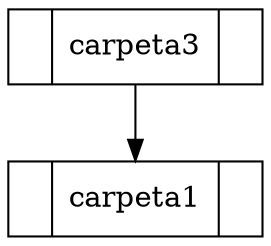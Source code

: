 
digraph G{
 node [shape=record] ;
Nodo0[label="<PO>|carpeta3|<P1>"];
Nodo0:P0 -> Nodo1;
Nodo1[label="<PO>|carpeta1|<P1>"];
}
